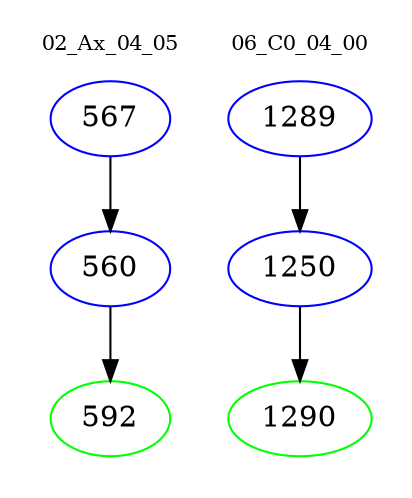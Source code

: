 digraph{
subgraph cluster_0 {
color = white
label = "02_Ax_04_05";
fontsize=10;
T0_567 [label="567", color="blue"]
T0_567 -> T0_560 [color="black"]
T0_560 [label="560", color="blue"]
T0_560 -> T0_592 [color="black"]
T0_592 [label="592", color="green"]
}
subgraph cluster_1 {
color = white
label = "06_C0_04_00";
fontsize=10;
T1_1289 [label="1289", color="blue"]
T1_1289 -> T1_1250 [color="black"]
T1_1250 [label="1250", color="blue"]
T1_1250 -> T1_1290 [color="black"]
T1_1290 [label="1290", color="green"]
}
}
